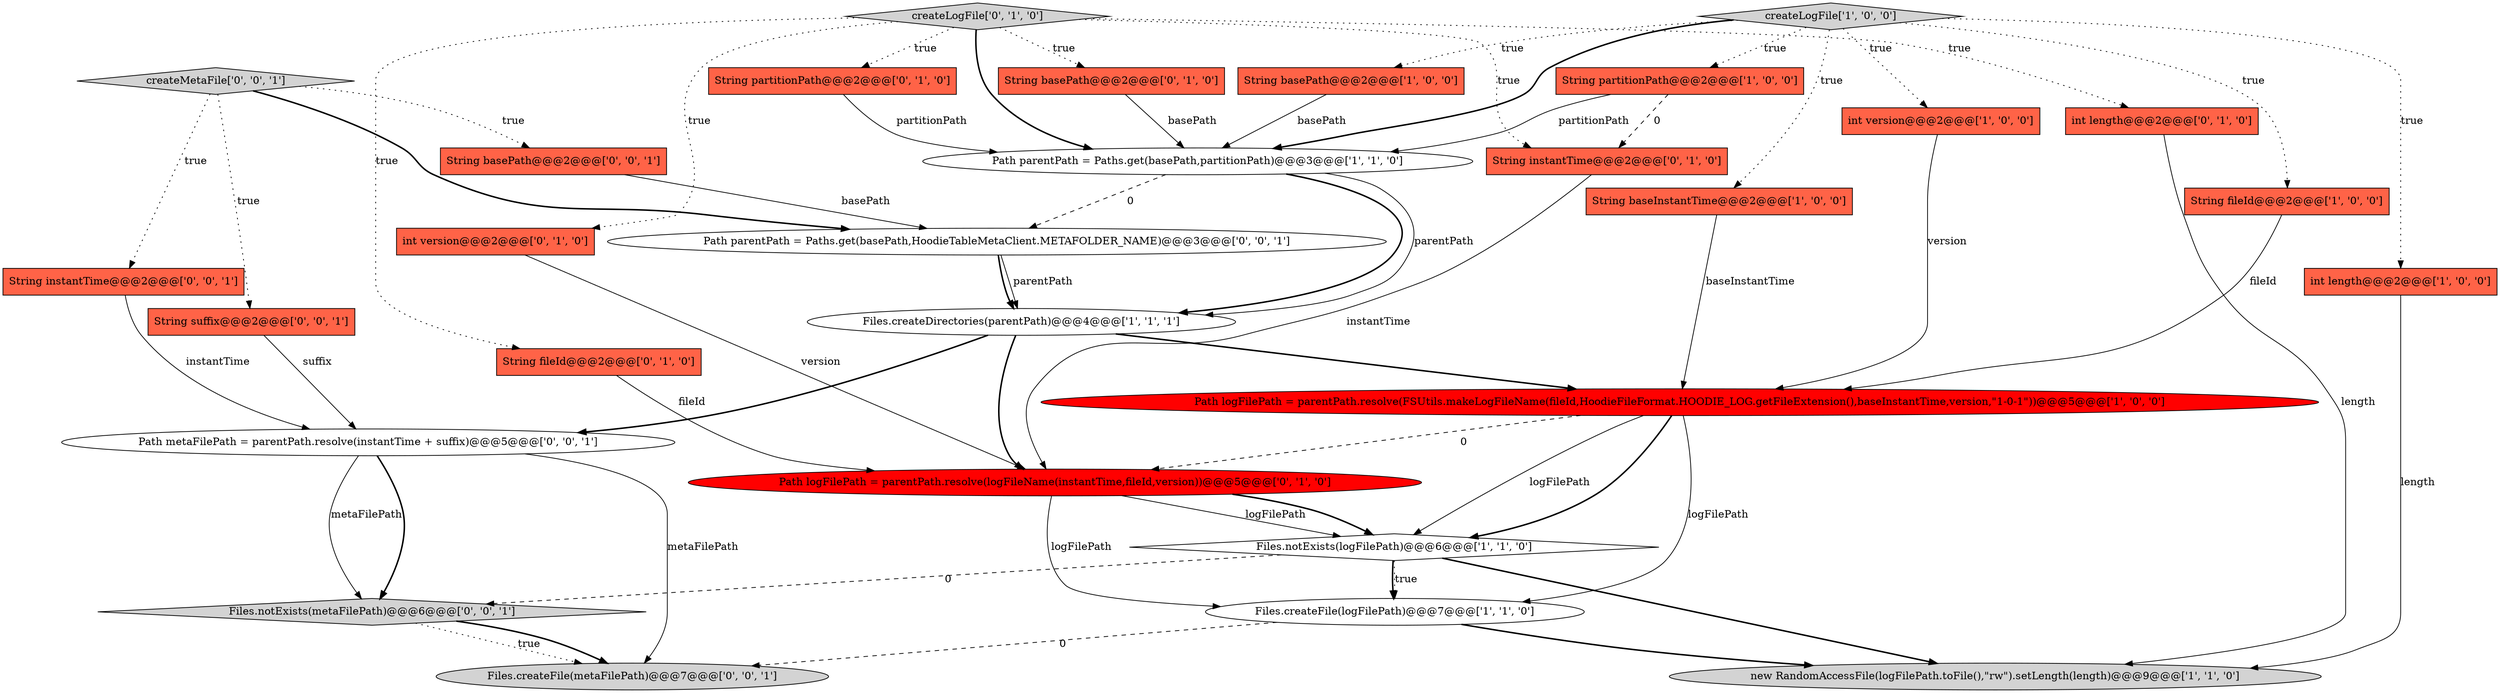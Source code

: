 digraph {
15 [style = filled, label = "String partitionPath@@@2@@@['0', '1', '0']", fillcolor = tomato, shape = box image = "AAA0AAABBB2BBB"];
16 [style = filled, label = "createLogFile['0', '1', '0']", fillcolor = lightgray, shape = diamond image = "AAA0AAABBB2BBB"];
7 [style = filled, label = "new RandomAccessFile(logFilePath.toFile(),\"rw\").setLength(length)@@@9@@@['1', '1', '0']", fillcolor = lightgray, shape = ellipse image = "AAA0AAABBB1BBB"];
28 [style = filled, label = "Path metaFilePath = parentPath.resolve(instantTime + suffix)@@@5@@@['0', '0', '1']", fillcolor = white, shape = ellipse image = "AAA0AAABBB3BBB"];
17 [style = filled, label = "Path logFilePath = parentPath.resolve(logFileName(instantTime,fileId,version))@@@5@@@['0', '1', '0']", fillcolor = red, shape = ellipse image = "AAA1AAABBB2BBB"];
14 [style = filled, label = "int length@@@2@@@['0', '1', '0']", fillcolor = tomato, shape = box image = "AAA0AAABBB2BBB"];
3 [style = filled, label = "String basePath@@@2@@@['1', '0', '0']", fillcolor = tomato, shape = box image = "AAA0AAABBB1BBB"];
20 [style = filled, label = "String instantTime@@@2@@@['0', '1', '0']", fillcolor = tomato, shape = box image = "AAA1AAABBB2BBB"];
11 [style = filled, label = "createLogFile['1', '0', '0']", fillcolor = lightgray, shape = diamond image = "AAA0AAABBB1BBB"];
0 [style = filled, label = "int length@@@2@@@['1', '0', '0']", fillcolor = tomato, shape = box image = "AAA0AAABBB1BBB"];
19 [style = filled, label = "String basePath@@@2@@@['0', '1', '0']", fillcolor = tomato, shape = box image = "AAA0AAABBB2BBB"];
25 [style = filled, label = "Path parentPath = Paths.get(basePath,HoodieTableMetaClient.METAFOLDER_NAME)@@@3@@@['0', '0', '1']", fillcolor = white, shape = ellipse image = "AAA0AAABBB3BBB"];
21 [style = filled, label = "String instantTime@@@2@@@['0', '0', '1']", fillcolor = tomato, shape = box image = "AAA0AAABBB3BBB"];
22 [style = filled, label = "String suffix@@@2@@@['0', '0', '1']", fillcolor = tomato, shape = box image = "AAA0AAABBB3BBB"];
26 [style = filled, label = "Files.notExists(metaFilePath)@@@6@@@['0', '0', '1']", fillcolor = lightgray, shape = diamond image = "AAA0AAABBB3BBB"];
5 [style = filled, label = "String baseInstantTime@@@2@@@['1', '0', '0']", fillcolor = tomato, shape = box image = "AAA0AAABBB1BBB"];
13 [style = filled, label = "String fileId@@@2@@@['0', '1', '0']", fillcolor = tomato, shape = box image = "AAA0AAABBB2BBB"];
12 [style = filled, label = "Files.notExists(logFilePath)@@@6@@@['1', '1', '0']", fillcolor = white, shape = diamond image = "AAA0AAABBB1BBB"];
6 [style = filled, label = "int version@@@2@@@['1', '0', '0']", fillcolor = tomato, shape = box image = "AAA0AAABBB1BBB"];
4 [style = filled, label = "Files.createFile(logFilePath)@@@7@@@['1', '1', '0']", fillcolor = white, shape = ellipse image = "AAA0AAABBB1BBB"];
1 [style = filled, label = "Path logFilePath = parentPath.resolve(FSUtils.makeLogFileName(fileId,HoodieFileFormat.HOODIE_LOG.getFileExtension(),baseInstantTime,version,\"1-0-1\"))@@@5@@@['1', '0', '0']", fillcolor = red, shape = ellipse image = "AAA1AAABBB1BBB"];
27 [style = filled, label = "createMetaFile['0', '0', '1']", fillcolor = lightgray, shape = diamond image = "AAA0AAABBB3BBB"];
9 [style = filled, label = "String partitionPath@@@2@@@['1', '0', '0']", fillcolor = tomato, shape = box image = "AAA1AAABBB1BBB"];
18 [style = filled, label = "int version@@@2@@@['0', '1', '0']", fillcolor = tomato, shape = box image = "AAA0AAABBB2BBB"];
23 [style = filled, label = "Files.createFile(metaFilePath)@@@7@@@['0', '0', '1']", fillcolor = lightgray, shape = ellipse image = "AAA0AAABBB3BBB"];
8 [style = filled, label = "Files.createDirectories(parentPath)@@@4@@@['1', '1', '1']", fillcolor = white, shape = ellipse image = "AAA0AAABBB1BBB"];
10 [style = filled, label = "Path parentPath = Paths.get(basePath,partitionPath)@@@3@@@['1', '1', '0']", fillcolor = white, shape = ellipse image = "AAA0AAABBB1BBB"];
2 [style = filled, label = "String fileId@@@2@@@['1', '0', '0']", fillcolor = tomato, shape = box image = "AAA0AAABBB1BBB"];
24 [style = filled, label = "String basePath@@@2@@@['0', '0', '1']", fillcolor = tomato, shape = box image = "AAA0AAABBB3BBB"];
9->20 [style = dashed, label="0"];
16->19 [style = dotted, label="true"];
8->28 [style = bold, label=""];
27->22 [style = dotted, label="true"];
16->13 [style = dotted, label="true"];
16->10 [style = bold, label=""];
28->26 [style = solid, label="metaFilePath"];
1->12 [style = solid, label="logFilePath"];
16->20 [style = dotted, label="true"];
28->26 [style = bold, label=""];
11->9 [style = dotted, label="true"];
17->12 [style = solid, label="logFilePath"];
11->5 [style = dotted, label="true"];
26->23 [style = dotted, label="true"];
17->4 [style = solid, label="logFilePath"];
27->24 [style = dotted, label="true"];
27->21 [style = dotted, label="true"];
2->1 [style = solid, label="fileId"];
20->17 [style = solid, label="instantTime"];
14->7 [style = solid, label="length"];
24->25 [style = solid, label="basePath"];
12->7 [style = bold, label=""];
4->7 [style = bold, label=""];
25->8 [style = solid, label="parentPath"];
9->10 [style = solid, label="partitionPath"];
12->26 [style = dashed, label="0"];
22->28 [style = solid, label="suffix"];
28->23 [style = solid, label="metaFilePath"];
6->1 [style = solid, label="version"];
8->1 [style = bold, label=""];
8->17 [style = bold, label=""];
17->12 [style = bold, label=""];
11->2 [style = dotted, label="true"];
1->17 [style = dashed, label="0"];
10->8 [style = bold, label=""];
12->4 [style = bold, label=""];
11->10 [style = bold, label=""];
11->6 [style = dotted, label="true"];
11->0 [style = dotted, label="true"];
26->23 [style = bold, label=""];
3->10 [style = solid, label="basePath"];
16->14 [style = dotted, label="true"];
19->10 [style = solid, label="basePath"];
1->12 [style = bold, label=""];
15->10 [style = solid, label="partitionPath"];
0->7 [style = solid, label="length"];
25->8 [style = bold, label=""];
12->4 [style = dotted, label="true"];
21->28 [style = solid, label="instantTime"];
10->8 [style = solid, label="parentPath"];
13->17 [style = solid, label="fileId"];
1->4 [style = solid, label="logFilePath"];
11->3 [style = dotted, label="true"];
4->23 [style = dashed, label="0"];
27->25 [style = bold, label=""];
10->25 [style = dashed, label="0"];
18->17 [style = solid, label="version"];
5->1 [style = solid, label="baseInstantTime"];
16->15 [style = dotted, label="true"];
16->18 [style = dotted, label="true"];
}
